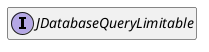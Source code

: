 @startuml
set namespaceSeparator \\
hide members
hide << alias >> circle

interface JDatabaseQueryLimitable
@enduml
